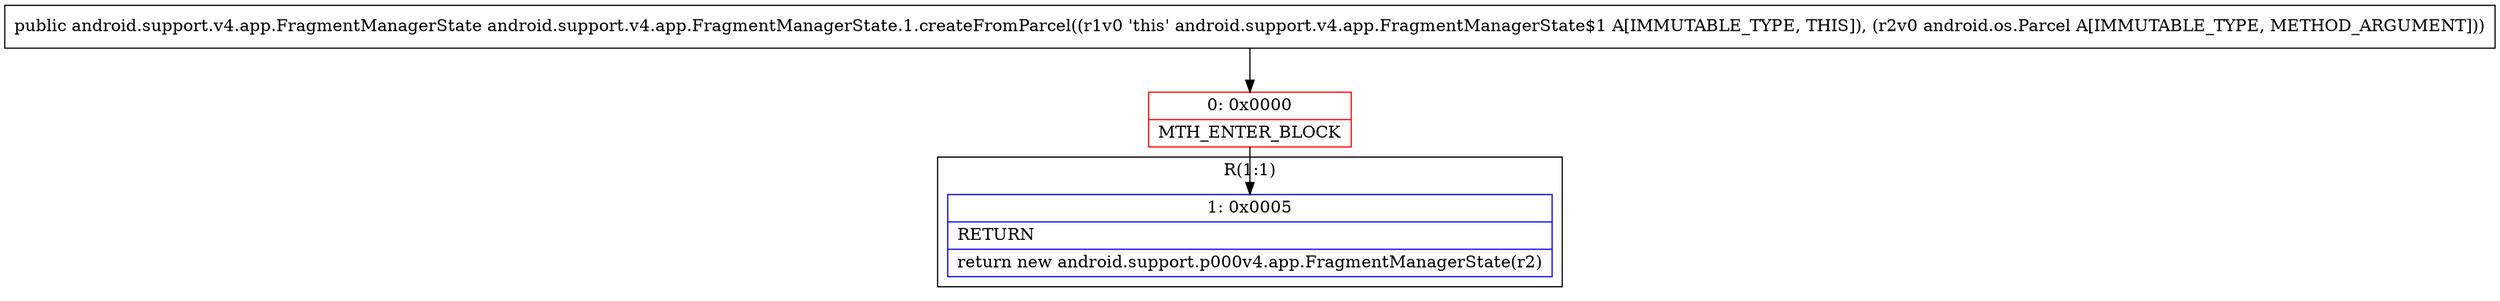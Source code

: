 digraph "CFG forandroid.support.v4.app.FragmentManagerState.1.createFromParcel(Landroid\/os\/Parcel;)Landroid\/support\/v4\/app\/FragmentManagerState;" {
subgraph cluster_Region_712142451 {
label = "R(1:1)";
node [shape=record,color=blue];
Node_1 [shape=record,label="{1\:\ 0x0005|RETURN\l|return new android.support.p000v4.app.FragmentManagerState(r2)\l}"];
}
Node_0 [shape=record,color=red,label="{0\:\ 0x0000|MTH_ENTER_BLOCK\l}"];
MethodNode[shape=record,label="{public android.support.v4.app.FragmentManagerState android.support.v4.app.FragmentManagerState.1.createFromParcel((r1v0 'this' android.support.v4.app.FragmentManagerState$1 A[IMMUTABLE_TYPE, THIS]), (r2v0 android.os.Parcel A[IMMUTABLE_TYPE, METHOD_ARGUMENT])) }"];
MethodNode -> Node_0;
Node_0 -> Node_1;
}

